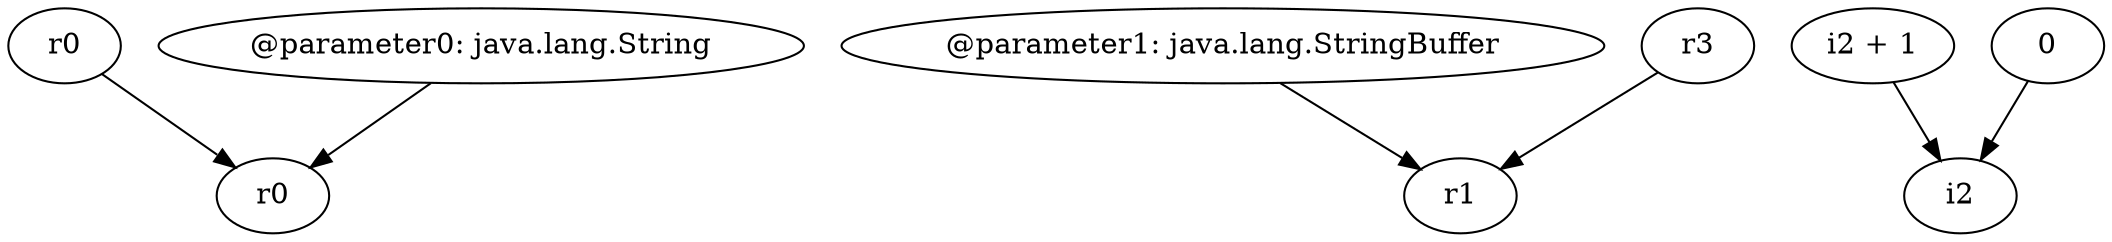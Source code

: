 digraph g {
0[label="r0"]
1[label="r0"]
0->1[label=""]
2[label="@parameter0: java.lang.String"]
2->1[label=""]
3[label="@parameter1: java.lang.StringBuffer"]
4[label="r1"]
3->4[label=""]
5[label="i2 + 1"]
6[label="i2"]
5->6[label=""]
7[label="0"]
7->6[label=""]
8[label="r3"]
8->4[label=""]
}